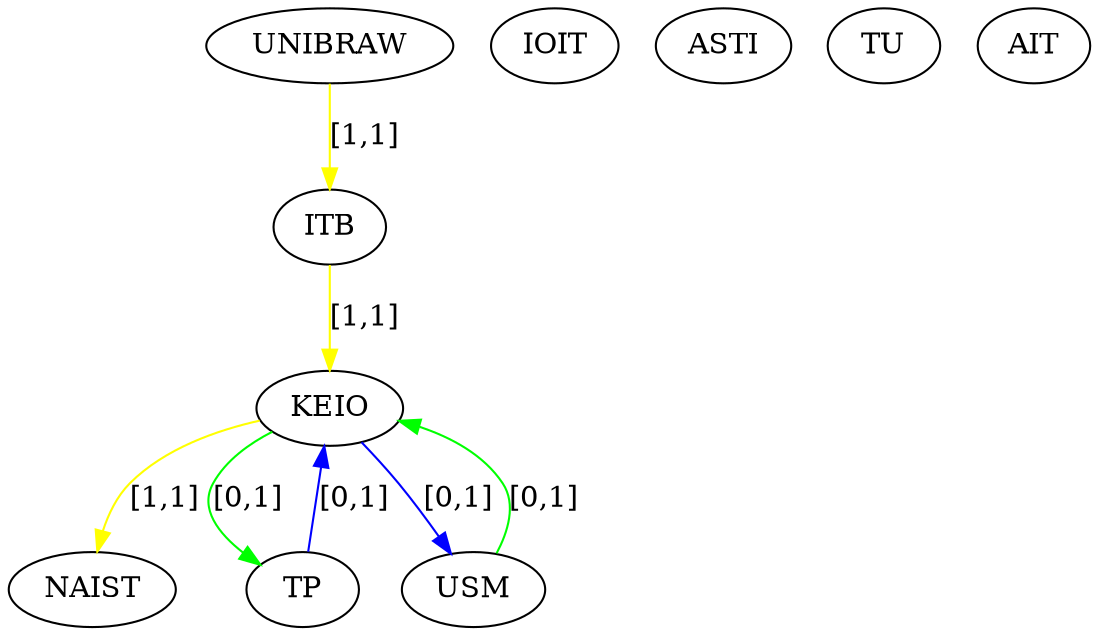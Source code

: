 digraph  {
0 [Internal=1, label=UNIBRAW];
1 [Internal=1, label=NAIST];
2 [Internal=1, label=KEIO];
3 [Internal=1, label=IOIT];
4 [Internal=1, label=ASTI];
5 [Internal=1, label=TU];
6 [Internal=1, label=AIT];
7 [Internal=1, label=ITB];
8 [Internal=1, label=TP];
9 [Internal=1, label=USM];
0 -> 7  [color=yellow, key=0, label="[1,1]"];
2 -> 8  [color=green, key=0, label="[0,1]"];
2 -> 9  [color=blue, key=0, label="[0,1]"];
2 -> 1  [color=yellow, key=0, label="[1,1]"];
7 -> 2  [color=yellow, key=0, label="[1,1]"];
8 -> 2  [color=blue, key=0, label="[0,1]"];
9 -> 2  [color=green, key=0, label="[0,1]"];
}
